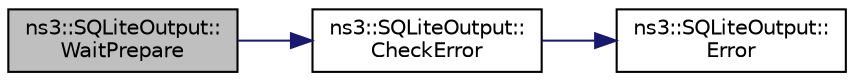 digraph "ns3::SQLiteOutput::WaitPrepare"
{
 // LATEX_PDF_SIZE
  edge [fontname="Helvetica",fontsize="10",labelfontname="Helvetica",labelfontsize="10"];
  node [fontname="Helvetica",fontsize="10",shape=record];
  rankdir="LR";
  Node1 [label="ns3::SQLiteOutput::\lWaitPrepare",height=0.2,width=0.4,color="black", fillcolor="grey75", style="filled", fontcolor="black",tooltip="Prepare a statement, waiting on a system semaphore."];
  Node1 -> Node2 [color="midnightblue",fontsize="10",style="solid",fontname="Helvetica"];
  Node2 [label="ns3::SQLiteOutput::\lCheckError",height=0.2,width=0.4,color="black", fillcolor="white", style="filled",URL="$classns3_1_1_s_q_lite_output.html#a5a776a5d87624ddcb5cda385c3da13ac",tooltip="Check any error in the db."];
  Node2 -> Node3 [color="midnightblue",fontsize="10",style="solid",fontname="Helvetica"];
  Node3 [label="ns3::SQLiteOutput::\lError",height=0.2,width=0.4,color="black", fillcolor="white", style="filled",URL="$classns3_1_1_s_q_lite_output.html#ac7d6a623c44108732f8c07ebd9080832",tooltip="Fail, printing an error message from sqlite."];
}
